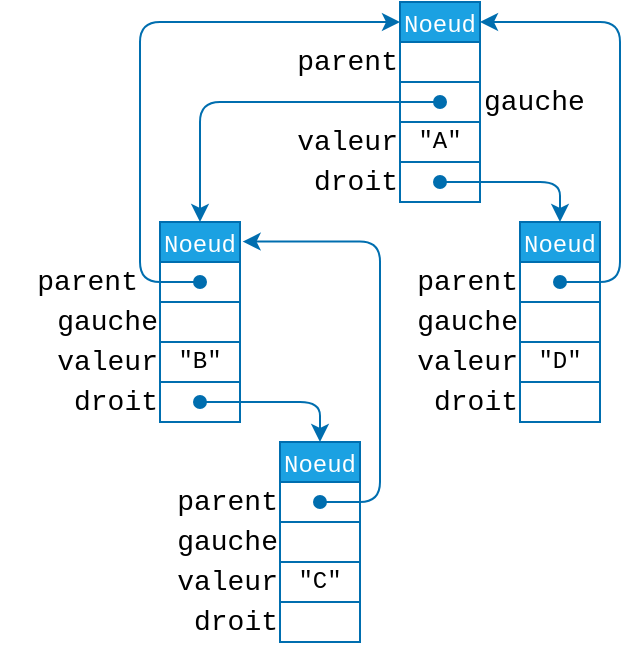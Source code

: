 <mxfile scale="4" border="0">
    <diagram id="-BmAYUr0pwJ2uD23Ls4K" name="Page-1">
        <mxGraphModel dx="586" dy="309" grid="1" gridSize="10" guides="1" tooltips="1" connect="1" arrows="1" fold="1" page="1" pageScale="1" pageWidth="583" pageHeight="827" math="0" shadow="0">
            <root>
                <mxCell id="0"/>
                <mxCell id="1" parent="0"/>
                <mxCell id="168" value="" style="endArrow=oval;html=1;endFill=1;startArrow=classic;startFill=1;fillColor=#1ba1e2;strokeColor=#006EAF;entryX=0.5;entryY=0;entryDx=0;entryDy=0;fontFamily=Courier New;edgeStyle=orthogonalEdgeStyle;exitX=1.033;exitY=0.098;exitDx=0;exitDy=0;exitPerimeter=0;" parent="1" source="189" target="184" edge="1">
                    <mxGeometry width="50" height="50" relative="1" as="geometry">
                        <mxPoint x="300" y="180" as="sourcePoint"/>
                        <mxPoint x="261" y="150" as="targetPoint"/>
                        <Array as="points">
                            <mxPoint x="240" y="170"/>
                            <mxPoint x="240" y="300"/>
                        </Array>
                    </mxGeometry>
                </mxCell>
                <mxCell id="155" value="" style="endArrow=oval;html=1;endFill=1;startArrow=classic;startFill=1;fillColor=#1ba1e2;strokeColor=#006EAF;exitX=0.5;exitY=0;exitDx=0;exitDy=0;fontFamily=Courier New;entryX=0.5;entryY=1;entryDx=0;entryDy=0;edgeStyle=orthogonalEdgeStyle;" parent="1" source="170" target="202" edge="1">
                    <mxGeometry width="50" height="50" relative="1" as="geometry">
                        <mxPoint x="170" y="320" as="sourcePoint"/>
                        <mxPoint x="150" y="250" as="targetPoint"/>
                        <Array as="points">
                            <mxPoint x="210" y="250"/>
                        </Array>
                    </mxGeometry>
                </mxCell>
                <mxCell id="185" value="" style="group" parent="1" vertex="1" connectable="0">
                    <mxGeometry x="120" y="270" width="110" height="100" as="geometry"/>
                </mxCell>
                <mxCell id="169" value="" style="group;fontFamily=Courier New;" parent="185" vertex="1" connectable="0">
                    <mxGeometry width="110" height="100" as="geometry"/>
                </mxCell>
                <mxCell id="180" value="" style="rounded=0;whiteSpace=wrap;html=1;fillColor=none;strokeColor=none;fontFamily=Courier New;" parent="169" vertex="1">
                    <mxGeometry x="70" y="50" width="40" height="20" as="geometry"/>
                </mxCell>
                <mxCell id="184" value="" style="rounded=0;whiteSpace=wrap;html=1;fillColor=none;strokeColor=none;fontFamily=Courier New;" parent="169" vertex="1">
                    <mxGeometry x="70" y="30" width="40" height="60" as="geometry"/>
                </mxCell>
                <mxCell id="170" value="Noeud" style="shape=table;startSize=20;container=1;collapsible=0;childLayout=tableLayout;fontFamily=Courier New;fontSize=12;fillColor=#1ba1e2;strokeColor=#006EAF;fontColor=#ffffff;" parent="169" vertex="1">
                    <mxGeometry x="70" width="40" height="100" as="geometry"/>
                </mxCell>
                <mxCell id="171" value="" style="shape=partialRectangle;collapsible=0;dropTarget=0;pointerEvents=0;fillColor=none;top=0;left=0;bottom=0;right=0;points=[[0,0.5],[1,0.5]];portConstraint=eastwest;fontFamily=Courier New;" parent="170" vertex="1">
                    <mxGeometry y="20" width="40" height="20" as="geometry"/>
                </mxCell>
                <mxCell id="172" value="" style="shape=partialRectangle;html=1;whiteSpace=wrap;connectable=0;overflow=hidden;fillColor=none;top=0;left=0;bottom=0;right=0;pointerEvents=1;fontFamily=Courier New;" parent="171" vertex="1">
                    <mxGeometry width="40" height="20" as="geometry">
                        <mxRectangle width="40" height="20" as="alternateBounds"/>
                    </mxGeometry>
                </mxCell>
                <mxCell id="173" value="" style="shape=partialRectangle;collapsible=0;dropTarget=0;pointerEvents=0;fillColor=none;top=0;left=0;bottom=0;right=0;points=[[0,0.5],[1,0.5]];portConstraint=eastwest;fontFamily=Courier New;" parent="170" vertex="1">
                    <mxGeometry y="40" width="40" height="20" as="geometry"/>
                </mxCell>
                <mxCell id="174" value="" style="shape=partialRectangle;html=1;whiteSpace=wrap;connectable=0;overflow=hidden;fillColor=none;top=0;left=0;bottom=0;right=0;pointerEvents=1;fontFamily=Courier New;" parent="173" vertex="1">
                    <mxGeometry width="40" height="20" as="geometry">
                        <mxRectangle width="40" height="20" as="alternateBounds"/>
                    </mxGeometry>
                </mxCell>
                <mxCell id="175" value="" style="shape=partialRectangle;collapsible=0;dropTarget=0;pointerEvents=0;fillColor=none;top=0;left=0;bottom=0;right=0;points=[[0,0.5],[1,0.5]];portConstraint=eastwest;fontFamily=Courier New;" parent="170" vertex="1">
                    <mxGeometry y="60" width="40" height="20" as="geometry"/>
                </mxCell>
                <mxCell id="176" value="&quot;C&quot;" style="shape=partialRectangle;html=1;whiteSpace=wrap;connectable=0;overflow=hidden;fillColor=none;top=0;left=0;bottom=0;right=0;pointerEvents=1;fontFamily=Courier New;" parent="175" vertex="1">
                    <mxGeometry width="40" height="20" as="geometry">
                        <mxRectangle width="40" height="20" as="alternateBounds"/>
                    </mxGeometry>
                </mxCell>
                <mxCell id="181" style="shape=partialRectangle;collapsible=0;dropTarget=0;pointerEvents=0;fillColor=none;top=0;left=0;bottom=0;right=0;points=[[0,0.5],[1,0.5]];portConstraint=eastwest;fontFamily=Courier New;" parent="170" vertex="1">
                    <mxGeometry y="80" width="40" height="20" as="geometry"/>
                </mxCell>
                <mxCell id="182" style="shape=partialRectangle;html=1;whiteSpace=wrap;connectable=0;overflow=hidden;fillColor=none;top=0;left=0;bottom=0;right=0;pointerEvents=1;fontFamily=Courier New;" parent="181" vertex="1">
                    <mxGeometry width="40" height="20" as="geometry">
                        <mxRectangle width="40" height="20" as="alternateBounds"/>
                    </mxGeometry>
                </mxCell>
                <mxCell id="178" value="gauche" style="text;html=1;align=right;verticalAlign=middle;resizable=0;points=[];autosize=1;strokeColor=none;fillColor=none;fontSize=14;fontFamily=Courier New;" parent="169" vertex="1">
                    <mxGeometry y="40" width="70" height="20" as="geometry"/>
                </mxCell>
                <mxCell id="183" value="parent" style="text;html=1;align=right;verticalAlign=middle;resizable=0;points=[];autosize=1;strokeColor=none;fillColor=none;fontSize=14;fontFamily=Courier New;" parent="169" vertex="1">
                    <mxGeometry y="20" width="70" height="20" as="geometry"/>
                </mxCell>
                <mxCell id="177" value="valeur" style="text;html=1;align=right;verticalAlign=middle;resizable=0;points=[];autosize=1;strokeColor=none;fillColor=none;fontSize=14;fontFamily=Courier New;" parent="169" vertex="1">
                    <mxGeometry y="60" width="70" height="20" as="geometry"/>
                </mxCell>
                <mxCell id="179" value="droit" style="text;html=1;align=right;verticalAlign=middle;resizable=0;points=[];autosize=1;strokeColor=none;fillColor=none;fontSize=14;fontFamily=Courier New;" parent="169" vertex="1">
                    <mxGeometry x="10" y="80" width="60" height="20" as="geometry"/>
                </mxCell>
                <mxCell id="187" value="" style="group" parent="1" vertex="1" connectable="0">
                    <mxGeometry x="60" y="160" width="110" height="100" as="geometry"/>
                </mxCell>
                <mxCell id="188" value="" style="group;fontFamily=Courier New;" parent="187" vertex="1" connectable="0">
                    <mxGeometry width="110" height="100" as="geometry"/>
                </mxCell>
                <mxCell id="201" value="" style="rounded=0;whiteSpace=wrap;html=1;fillColor=none;strokeColor=none;fontFamily=Courier New;" parent="188" vertex="1">
                    <mxGeometry x="70" y="50" width="40" height="20" as="geometry"/>
                </mxCell>
                <mxCell id="202" value="" style="rounded=0;whiteSpace=wrap;html=1;fillColor=none;strokeColor=none;fontFamily=Courier New;" parent="188" vertex="1">
                    <mxGeometry x="70" y="30" width="40" height="60" as="geometry"/>
                </mxCell>
                <mxCell id="189" value="Noeud" style="shape=table;startSize=20;container=1;collapsible=0;childLayout=tableLayout;fontFamily=Courier New;fontSize=12;fillColor=#1ba1e2;strokeColor=#006EAF;fontColor=#ffffff;" parent="188" vertex="1">
                    <mxGeometry x="70" width="40" height="100" as="geometry"/>
                </mxCell>
                <mxCell id="190" value="" style="shape=partialRectangle;collapsible=0;dropTarget=0;pointerEvents=0;fillColor=none;top=0;left=0;bottom=0;right=0;points=[[0,0.5],[1,0.5]];portConstraint=eastwest;fontFamily=Courier New;" parent="189" vertex="1">
                    <mxGeometry y="20" width="40" height="20" as="geometry"/>
                </mxCell>
                <mxCell id="191" value="" style="shape=partialRectangle;html=1;whiteSpace=wrap;connectable=0;overflow=hidden;fillColor=none;top=0;left=0;bottom=0;right=0;pointerEvents=1;fontFamily=Courier New;" parent="190" vertex="1">
                    <mxGeometry width="40" height="20" as="geometry">
                        <mxRectangle width="40" height="20" as="alternateBounds"/>
                    </mxGeometry>
                </mxCell>
                <mxCell id="192" value="" style="shape=partialRectangle;collapsible=0;dropTarget=0;pointerEvents=0;fillColor=none;top=0;left=0;bottom=0;right=0;points=[[0,0.5],[1,0.5]];portConstraint=eastwest;fontFamily=Courier New;" parent="189" vertex="1">
                    <mxGeometry y="40" width="40" height="20" as="geometry"/>
                </mxCell>
                <mxCell id="193" value="" style="shape=partialRectangle;html=1;whiteSpace=wrap;connectable=0;overflow=hidden;fillColor=none;top=0;left=0;bottom=0;right=0;pointerEvents=1;fontFamily=Courier New;" parent="192" vertex="1">
                    <mxGeometry width="40" height="20" as="geometry">
                        <mxRectangle width="40" height="20" as="alternateBounds"/>
                    </mxGeometry>
                </mxCell>
                <mxCell id="194" value="" style="shape=partialRectangle;collapsible=0;dropTarget=0;pointerEvents=0;fillColor=none;top=0;left=0;bottom=0;right=0;points=[[0,0.5],[1,0.5]];portConstraint=eastwest;fontFamily=Courier New;" parent="189" vertex="1">
                    <mxGeometry y="60" width="40" height="20" as="geometry"/>
                </mxCell>
                <mxCell id="195" value="&quot;B&quot;" style="shape=partialRectangle;html=1;whiteSpace=wrap;connectable=0;overflow=hidden;fillColor=none;top=0;left=0;bottom=0;right=0;pointerEvents=1;fontFamily=Courier New;" parent="194" vertex="1">
                    <mxGeometry width="40" height="20" as="geometry">
                        <mxRectangle width="40" height="20" as="alternateBounds"/>
                    </mxGeometry>
                </mxCell>
                <mxCell id="196" style="shape=partialRectangle;collapsible=0;dropTarget=0;pointerEvents=0;fillColor=none;top=0;left=0;bottom=0;right=0;points=[[0,0.5],[1,0.5]];portConstraint=eastwest;fontFamily=Courier New;" parent="189" vertex="1">
                    <mxGeometry y="80" width="40" height="20" as="geometry"/>
                </mxCell>
                <mxCell id="197" style="shape=partialRectangle;html=1;whiteSpace=wrap;connectable=0;overflow=hidden;fillColor=none;top=0;left=0;bottom=0;right=0;pointerEvents=1;fontFamily=Courier New;" parent="196" vertex="1">
                    <mxGeometry width="40" height="20" as="geometry">
                        <mxRectangle width="40" height="20" as="alternateBounds"/>
                    </mxGeometry>
                </mxCell>
                <mxCell id="199" value="gauche" style="text;html=1;align=right;verticalAlign=middle;resizable=0;points=[];autosize=1;strokeColor=none;fillColor=none;fontSize=14;fontFamily=Courier New;" parent="188" vertex="1">
                    <mxGeometry y="40" width="70" height="20" as="geometry"/>
                </mxCell>
                <mxCell id="203" value="parent" style="text;html=1;align=right;verticalAlign=middle;resizable=0;points=[];autosize=1;strokeColor=none;fillColor=none;fontSize=14;fontFamily=Courier New;" parent="188" vertex="1">
                    <mxGeometry x="-10" y="20" width="70" height="20" as="geometry"/>
                </mxCell>
                <mxCell id="198" value="valeur" style="text;html=1;align=right;verticalAlign=middle;resizable=0;points=[];autosize=1;strokeColor=none;fillColor=none;fontSize=14;fontFamily=Courier New;" parent="188" vertex="1">
                    <mxGeometry y="60" width="70" height="20" as="geometry"/>
                </mxCell>
                <mxCell id="200" value="droit" style="text;html=1;align=right;verticalAlign=middle;resizable=0;points=[];autosize=1;strokeColor=none;fillColor=none;fontSize=14;fontFamily=Courier New;" parent="188" vertex="1">
                    <mxGeometry x="10" y="80" width="60" height="20" as="geometry"/>
                </mxCell>
                <mxCell id="205" value="" style="group" parent="1" vertex="1" connectable="0">
                    <mxGeometry x="240" y="160" width="110" height="100" as="geometry"/>
                </mxCell>
                <mxCell id="206" value="" style="group;fontFamily=Courier New;" parent="205" vertex="1" connectable="0">
                    <mxGeometry width="110" height="100" as="geometry"/>
                </mxCell>
                <mxCell id="219" value="" style="rounded=0;whiteSpace=wrap;html=1;fillColor=none;strokeColor=none;fontFamily=Courier New;" parent="206" vertex="1">
                    <mxGeometry x="70" y="50" width="40" height="20" as="geometry"/>
                </mxCell>
                <mxCell id="220" value="" style="rounded=0;whiteSpace=wrap;html=1;fillColor=none;strokeColor=none;fontFamily=Courier New;" parent="206" vertex="1">
                    <mxGeometry x="70" y="30" width="40" height="60" as="geometry"/>
                </mxCell>
                <mxCell id="207" value="Noeud" style="shape=table;startSize=20;container=1;collapsible=0;childLayout=tableLayout;fontFamily=Courier New;fontSize=12;fillColor=#1ba1e2;strokeColor=#006EAF;fontColor=#ffffff;" parent="206" vertex="1">
                    <mxGeometry x="70" width="40" height="100" as="geometry"/>
                </mxCell>
                <mxCell id="208" value="" style="shape=partialRectangle;collapsible=0;dropTarget=0;pointerEvents=0;fillColor=none;top=0;left=0;bottom=0;right=0;points=[[0,0.5],[1,0.5]];portConstraint=eastwest;fontFamily=Courier New;" parent="207" vertex="1">
                    <mxGeometry y="20" width="40" height="20" as="geometry"/>
                </mxCell>
                <mxCell id="209" value="" style="shape=partialRectangle;html=1;whiteSpace=wrap;connectable=0;overflow=hidden;fillColor=none;top=0;left=0;bottom=0;right=0;pointerEvents=1;fontFamily=Courier New;" parent="208" vertex="1">
                    <mxGeometry width="40" height="20" as="geometry">
                        <mxRectangle width="40" height="20" as="alternateBounds"/>
                    </mxGeometry>
                </mxCell>
                <mxCell id="210" value="" style="shape=partialRectangle;collapsible=0;dropTarget=0;pointerEvents=0;fillColor=none;top=0;left=0;bottom=0;right=0;points=[[0,0.5],[1,0.5]];portConstraint=eastwest;fontFamily=Courier New;" parent="207" vertex="1">
                    <mxGeometry y="40" width="40" height="20" as="geometry"/>
                </mxCell>
                <mxCell id="211" value="" style="shape=partialRectangle;html=1;whiteSpace=wrap;connectable=0;overflow=hidden;fillColor=none;top=0;left=0;bottom=0;right=0;pointerEvents=1;fontFamily=Courier New;" parent="210" vertex="1">
                    <mxGeometry width="40" height="20" as="geometry">
                        <mxRectangle width="40" height="20" as="alternateBounds"/>
                    </mxGeometry>
                </mxCell>
                <mxCell id="212" value="" style="shape=partialRectangle;collapsible=0;dropTarget=0;pointerEvents=0;fillColor=none;top=0;left=0;bottom=0;right=0;points=[[0,0.5],[1,0.5]];portConstraint=eastwest;fontFamily=Courier New;" parent="207" vertex="1">
                    <mxGeometry y="60" width="40" height="20" as="geometry"/>
                </mxCell>
                <mxCell id="213" value="&quot;D&quot;" style="shape=partialRectangle;html=1;whiteSpace=wrap;connectable=0;overflow=hidden;fillColor=none;top=0;left=0;bottom=0;right=0;pointerEvents=1;fontFamily=Courier New;" parent="212" vertex="1">
                    <mxGeometry width="40" height="20" as="geometry">
                        <mxRectangle width="40" height="20" as="alternateBounds"/>
                    </mxGeometry>
                </mxCell>
                <mxCell id="214" style="shape=partialRectangle;collapsible=0;dropTarget=0;pointerEvents=0;fillColor=none;top=0;left=0;bottom=0;right=0;points=[[0,0.5],[1,0.5]];portConstraint=eastwest;fontFamily=Courier New;" parent="207" vertex="1">
                    <mxGeometry y="80" width="40" height="20" as="geometry"/>
                </mxCell>
                <mxCell id="215" style="shape=partialRectangle;html=1;whiteSpace=wrap;connectable=0;overflow=hidden;fillColor=none;top=0;left=0;bottom=0;right=0;pointerEvents=1;fontFamily=Courier New;" parent="214" vertex="1">
                    <mxGeometry width="40" height="20" as="geometry">
                        <mxRectangle width="40" height="20" as="alternateBounds"/>
                    </mxGeometry>
                </mxCell>
                <mxCell id="217" value="gauche" style="text;html=1;align=right;verticalAlign=middle;resizable=0;points=[];autosize=1;strokeColor=none;fillColor=none;fontSize=14;fontFamily=Courier New;" parent="206" vertex="1">
                    <mxGeometry y="40" width="70" height="20" as="geometry"/>
                </mxCell>
                <mxCell id="216" value="valeur" style="text;html=1;align=right;verticalAlign=middle;resizable=0;points=[];autosize=1;strokeColor=none;fillColor=none;fontSize=14;fontFamily=Courier New;" parent="206" vertex="1">
                    <mxGeometry y="60" width="70" height="20" as="geometry"/>
                </mxCell>
                <mxCell id="221" value="parent" style="text;html=1;align=right;verticalAlign=middle;resizable=0;points=[];autosize=1;strokeColor=none;fillColor=none;fontSize=14;fontFamily=Courier New;" parent="206" vertex="1">
                    <mxGeometry y="20" width="70" height="20" as="geometry"/>
                </mxCell>
                <mxCell id="218" value="droit" style="text;html=1;align=right;verticalAlign=middle;resizable=0;points=[];autosize=1;strokeColor=none;fillColor=none;fontSize=14;fontFamily=Courier New;" parent="206" vertex="1">
                    <mxGeometry x="10" y="80" width="60" height="20" as="geometry"/>
                </mxCell>
                <mxCell id="222" value="" style="group" parent="1" vertex="1" connectable="0">
                    <mxGeometry x="180" y="50" width="110" height="100" as="geometry"/>
                </mxCell>
                <mxCell id="223" value="" style="group;fontFamily=Courier New;" parent="222" vertex="1" connectable="0">
                    <mxGeometry width="110" height="90" as="geometry"/>
                </mxCell>
                <mxCell id="236" value="" style="rounded=0;whiteSpace=wrap;html=1;fillColor=none;strokeColor=none;fontFamily=Courier New;" parent="223" vertex="1">
                    <mxGeometry x="70" y="50" width="40" height="20" as="geometry"/>
                </mxCell>
                <mxCell id="237" value="" style="rounded=0;whiteSpace=wrap;html=1;fillColor=none;strokeColor=none;fontFamily=Courier New;" parent="223" vertex="1">
                    <mxGeometry x="70" y="30" width="40" height="60" as="geometry"/>
                </mxCell>
                <mxCell id="224" value="Noeud" style="shape=table;startSize=20;container=1;collapsible=0;childLayout=tableLayout;fontFamily=Courier New;fontSize=12;fillColor=#1ba1e2;strokeColor=#006EAF;fontColor=#ffffff;" parent="223" vertex="1">
                    <mxGeometry x="70" width="40" height="100" as="geometry"/>
                </mxCell>
                <mxCell id="225" value="" style="shape=partialRectangle;collapsible=0;dropTarget=0;pointerEvents=0;fillColor=none;top=0;left=0;bottom=0;right=0;points=[[0,0.5],[1,0.5]];portConstraint=eastwest;fontFamily=Courier New;" parent="224" vertex="1">
                    <mxGeometry y="20" width="40" height="20" as="geometry"/>
                </mxCell>
                <mxCell id="226" value="" style="shape=partialRectangle;html=1;whiteSpace=wrap;connectable=0;overflow=hidden;fillColor=none;top=0;left=0;bottom=0;right=0;pointerEvents=1;fontFamily=Courier New;" parent="225" vertex="1">
                    <mxGeometry width="40" height="20" as="geometry">
                        <mxRectangle width="40" height="20" as="alternateBounds"/>
                    </mxGeometry>
                </mxCell>
                <mxCell id="227" value="" style="shape=partialRectangle;collapsible=0;dropTarget=0;pointerEvents=0;fillColor=none;top=0;left=0;bottom=0;right=0;points=[[0,0.5],[1,0.5]];portConstraint=eastwest;fontFamily=Courier New;" parent="224" vertex="1">
                    <mxGeometry y="40" width="40" height="20" as="geometry"/>
                </mxCell>
                <mxCell id="228" value="" style="shape=partialRectangle;html=1;whiteSpace=wrap;connectable=0;overflow=hidden;fillColor=none;top=0;left=0;bottom=0;right=0;pointerEvents=1;fontFamily=Courier New;" parent="227" vertex="1">
                    <mxGeometry width="40" height="20" as="geometry">
                        <mxRectangle width="40" height="20" as="alternateBounds"/>
                    </mxGeometry>
                </mxCell>
                <mxCell id="229" value="" style="shape=partialRectangle;collapsible=0;dropTarget=0;pointerEvents=0;fillColor=none;top=0;left=0;bottom=0;right=0;points=[[0,0.5],[1,0.5]];portConstraint=eastwest;fontFamily=Courier New;" parent="224" vertex="1">
                    <mxGeometry y="60" width="40" height="20" as="geometry"/>
                </mxCell>
                <mxCell id="230" value="&quot;A&quot;" style="shape=partialRectangle;html=1;whiteSpace=wrap;connectable=0;overflow=hidden;fillColor=none;top=0;left=0;bottom=0;right=0;pointerEvents=1;fontFamily=Courier New;" parent="229" vertex="1">
                    <mxGeometry width="40" height="20" as="geometry">
                        <mxRectangle width="40" height="20" as="alternateBounds"/>
                    </mxGeometry>
                </mxCell>
                <mxCell id="231" style="shape=partialRectangle;collapsible=0;dropTarget=0;pointerEvents=0;fillColor=none;top=0;left=0;bottom=0;right=0;points=[[0,0.5],[1,0.5]];portConstraint=eastwest;fontFamily=Courier New;" parent="224" vertex="1">
                    <mxGeometry y="80" width="40" height="20" as="geometry"/>
                </mxCell>
                <mxCell id="232" style="shape=partialRectangle;html=1;whiteSpace=wrap;connectable=0;overflow=hidden;fillColor=none;top=0;left=0;bottom=0;right=0;pointerEvents=1;fontFamily=Courier New;" parent="231" vertex="1">
                    <mxGeometry width="40" height="20" as="geometry">
                        <mxRectangle width="40" height="20" as="alternateBounds"/>
                    </mxGeometry>
                </mxCell>
                <mxCell id="235" value="droit" style="text;html=1;align=right;verticalAlign=middle;resizable=0;points=[];autosize=1;strokeColor=none;fillColor=none;fontSize=14;fontFamily=Courier New;" parent="223" vertex="1">
                    <mxGeometry x="10" y="80" width="60" height="20" as="geometry"/>
                </mxCell>
                <mxCell id="238" value="parent" style="text;html=1;align=right;verticalAlign=middle;resizable=0;points=[];autosize=1;strokeColor=none;fillColor=none;fontSize=14;fontFamily=Courier New;" parent="223" vertex="1">
                    <mxGeometry y="20" width="70" height="20" as="geometry"/>
                </mxCell>
                <mxCell id="233" value="valeur" style="text;html=1;align=right;verticalAlign=middle;resizable=0;points=[];autosize=1;strokeColor=none;fillColor=none;fontSize=14;fontFamily=Courier New;" parent="223" vertex="1">
                    <mxGeometry y="60" width="70" height="20" as="geometry"/>
                </mxCell>
                <mxCell id="239" style="html=1;fillColor=#1ba1e2;strokeColor=#006EAF;startArrow=oval;startFill=1;entryX=0.5;entryY=0;entryDx=0;entryDy=0;edgeStyle=orthogonalEdgeStyle;exitX=0.5;exitY=0.333;exitDx=0;exitDy=0;exitPerimeter=0;" parent="1" source="237" target="189" edge="1">
                    <mxGeometry relative="1" as="geometry">
                        <mxPoint x="210" y="100" as="sourcePoint"/>
                        <Array as="points">
                            <mxPoint x="150" y="100"/>
                        </Array>
                    </mxGeometry>
                </mxCell>
                <mxCell id="240" style="html=1;exitX=0.5;exitY=1;exitDx=0;exitDy=0;fillColor=#1ba1e2;strokeColor=#006EAF;startArrow=oval;startFill=1;entryX=0.5;entryY=0;entryDx=0;entryDy=0;edgeStyle=orthogonalEdgeStyle;" parent="1" source="237" target="207" edge="1">
                    <mxGeometry relative="1" as="geometry">
                        <Array as="points">
                            <mxPoint x="330" y="140"/>
                        </Array>
                    </mxGeometry>
                </mxCell>
                <mxCell id="241" style="edgeStyle=orthogonalEdgeStyle;html=1;exitX=0.5;exitY=0;exitDx=0;exitDy=0;startArrow=oval;startFill=1;fillColor=#1ba1e2;strokeColor=#006EAF;" parent="1" source="220" target="224" edge="1">
                    <mxGeometry relative="1" as="geometry">
                        <Array as="points">
                            <mxPoint x="360" y="190"/>
                            <mxPoint x="360" y="60"/>
                        </Array>
                    </mxGeometry>
                </mxCell>
                <mxCell id="242" style="edgeStyle=orthogonalEdgeStyle;html=1;startArrow=oval;startFill=1;fillColor=#1ba1e2;strokeColor=#006EAF;exitX=0.5;exitY=0;exitDx=0;exitDy=0;" parent="1" source="202" target="224" edge="1">
                    <mxGeometry relative="1" as="geometry">
                        <mxPoint x="140" y="280" as="sourcePoint"/>
                        <Array as="points">
                            <mxPoint x="120" y="190"/>
                            <mxPoint x="120" y="60"/>
                        </Array>
                    </mxGeometry>
                </mxCell>
                <mxCell id="234" value="gauche" style="text;html=1;align=left;verticalAlign=middle;resizable=0;points=[];autosize=1;strokeColor=none;fillColor=none;fontSize=14;fontFamily=Courier New;" parent="1" vertex="1">
                    <mxGeometry x="290" y="90" width="70" height="20" as="geometry"/>
                </mxCell>
            </root>
        </mxGraphModel>
    </diagram>
</mxfile>